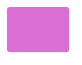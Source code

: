 @startuml

skinparam ClassBackgroundColor #Orchid
skinparam ClassFontColor #Orchid
skinparam ClassBorderColor #Orchid

skinparam ClassStereotypeFontSize 0
skinparam CircledCharacterFontSize 0
skinparam CircledCharacterRadius 0
skinparam ClassBorderThickness 0
skinparam Shadowing false

class Dummy

@enduml